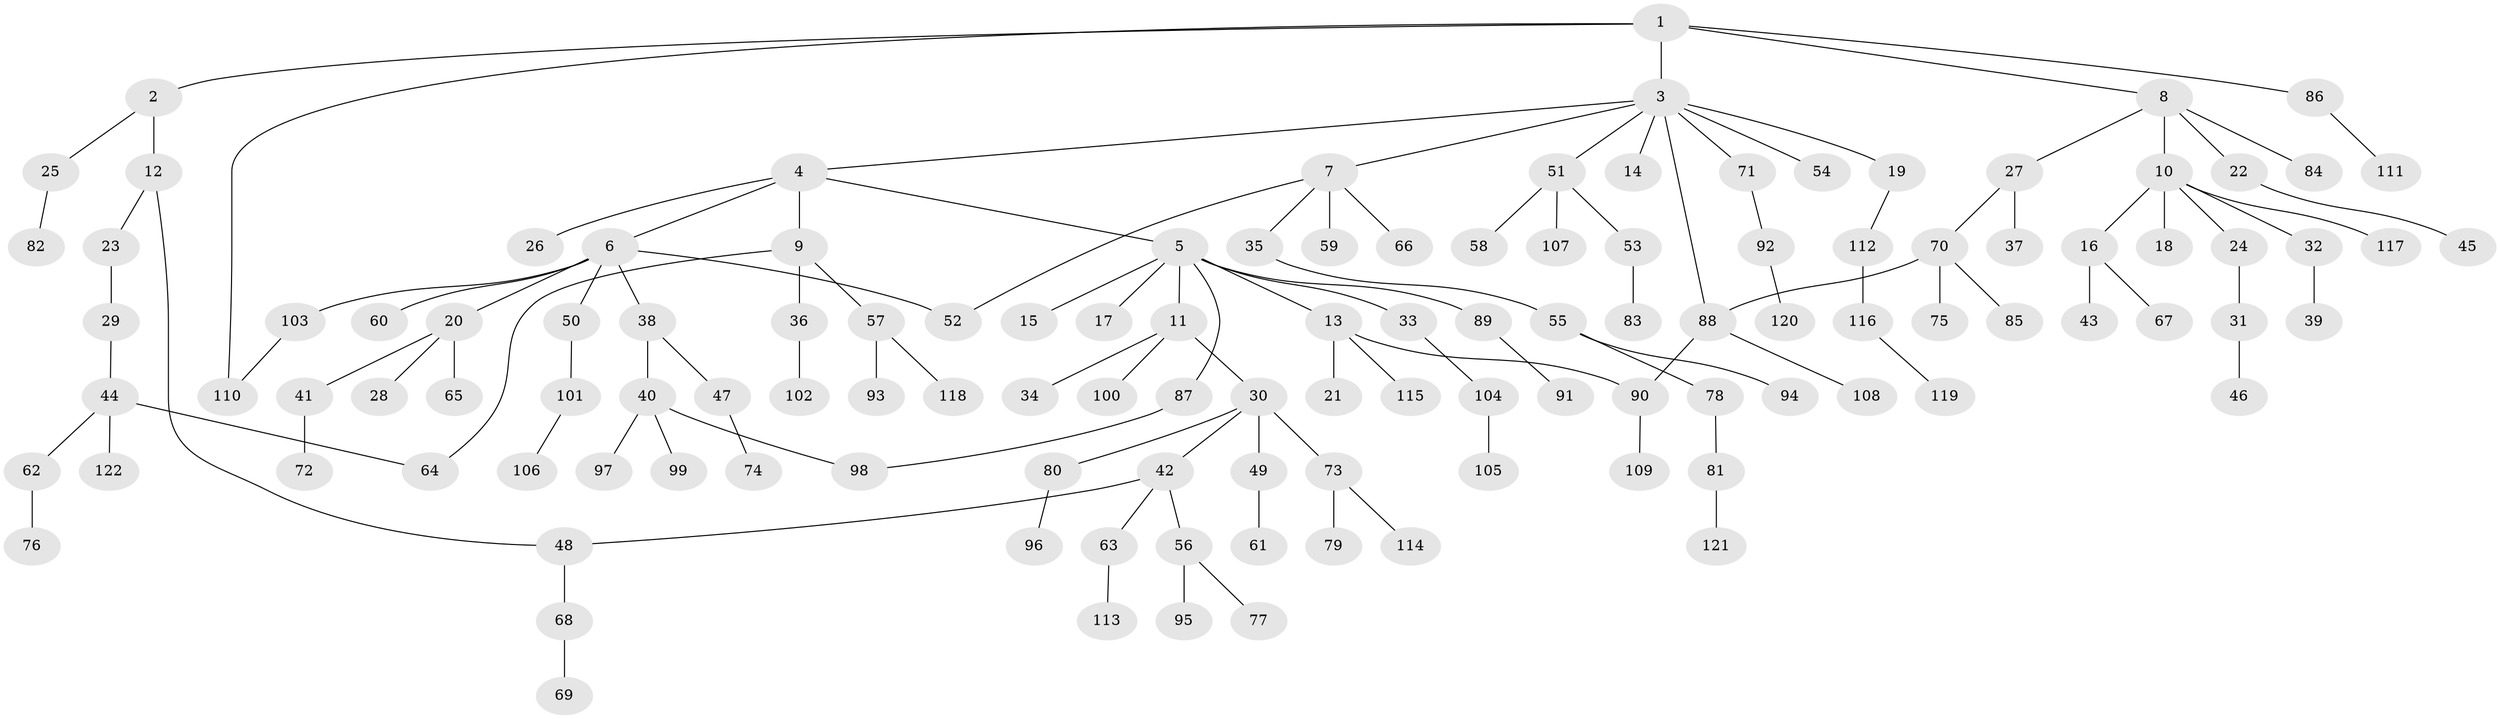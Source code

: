 // Generated by graph-tools (version 1.1) at 2025/34/03/09/25 02:34:28]
// undirected, 122 vertices, 128 edges
graph export_dot {
graph [start="1"]
  node [color=gray90,style=filled];
  1;
  2;
  3;
  4;
  5;
  6;
  7;
  8;
  9;
  10;
  11;
  12;
  13;
  14;
  15;
  16;
  17;
  18;
  19;
  20;
  21;
  22;
  23;
  24;
  25;
  26;
  27;
  28;
  29;
  30;
  31;
  32;
  33;
  34;
  35;
  36;
  37;
  38;
  39;
  40;
  41;
  42;
  43;
  44;
  45;
  46;
  47;
  48;
  49;
  50;
  51;
  52;
  53;
  54;
  55;
  56;
  57;
  58;
  59;
  60;
  61;
  62;
  63;
  64;
  65;
  66;
  67;
  68;
  69;
  70;
  71;
  72;
  73;
  74;
  75;
  76;
  77;
  78;
  79;
  80;
  81;
  82;
  83;
  84;
  85;
  86;
  87;
  88;
  89;
  90;
  91;
  92;
  93;
  94;
  95;
  96;
  97;
  98;
  99;
  100;
  101;
  102;
  103;
  104;
  105;
  106;
  107;
  108;
  109;
  110;
  111;
  112;
  113;
  114;
  115;
  116;
  117;
  118;
  119;
  120;
  121;
  122;
  1 -- 2;
  1 -- 3;
  1 -- 8;
  1 -- 86;
  1 -- 110;
  2 -- 12;
  2 -- 25;
  3 -- 4;
  3 -- 7;
  3 -- 14;
  3 -- 19;
  3 -- 51;
  3 -- 54;
  3 -- 71;
  3 -- 88;
  4 -- 5;
  4 -- 6;
  4 -- 9;
  4 -- 26;
  5 -- 11;
  5 -- 13;
  5 -- 15;
  5 -- 17;
  5 -- 33;
  5 -- 87;
  5 -- 89;
  6 -- 20;
  6 -- 38;
  6 -- 50;
  6 -- 52;
  6 -- 60;
  6 -- 103;
  7 -- 35;
  7 -- 59;
  7 -- 66;
  7 -- 52;
  8 -- 10;
  8 -- 22;
  8 -- 27;
  8 -- 84;
  9 -- 36;
  9 -- 57;
  9 -- 64;
  10 -- 16;
  10 -- 18;
  10 -- 24;
  10 -- 32;
  10 -- 117;
  11 -- 30;
  11 -- 34;
  11 -- 100;
  12 -- 23;
  12 -- 48;
  13 -- 21;
  13 -- 115;
  13 -- 90;
  16 -- 43;
  16 -- 67;
  19 -- 112;
  20 -- 28;
  20 -- 41;
  20 -- 65;
  22 -- 45;
  23 -- 29;
  24 -- 31;
  25 -- 82;
  27 -- 37;
  27 -- 70;
  29 -- 44;
  30 -- 42;
  30 -- 49;
  30 -- 73;
  30 -- 80;
  31 -- 46;
  32 -- 39;
  33 -- 104;
  35 -- 55;
  36 -- 102;
  38 -- 40;
  38 -- 47;
  40 -- 97;
  40 -- 99;
  40 -- 98;
  41 -- 72;
  42 -- 48;
  42 -- 56;
  42 -- 63;
  44 -- 62;
  44 -- 64;
  44 -- 122;
  47 -- 74;
  48 -- 68;
  49 -- 61;
  50 -- 101;
  51 -- 53;
  51 -- 58;
  51 -- 107;
  53 -- 83;
  55 -- 78;
  55 -- 94;
  56 -- 77;
  56 -- 95;
  57 -- 93;
  57 -- 118;
  62 -- 76;
  63 -- 113;
  68 -- 69;
  70 -- 75;
  70 -- 85;
  70 -- 88;
  71 -- 92;
  73 -- 79;
  73 -- 114;
  78 -- 81;
  80 -- 96;
  81 -- 121;
  86 -- 111;
  87 -- 98;
  88 -- 90;
  88 -- 108;
  89 -- 91;
  90 -- 109;
  92 -- 120;
  101 -- 106;
  103 -- 110;
  104 -- 105;
  112 -- 116;
  116 -- 119;
}
